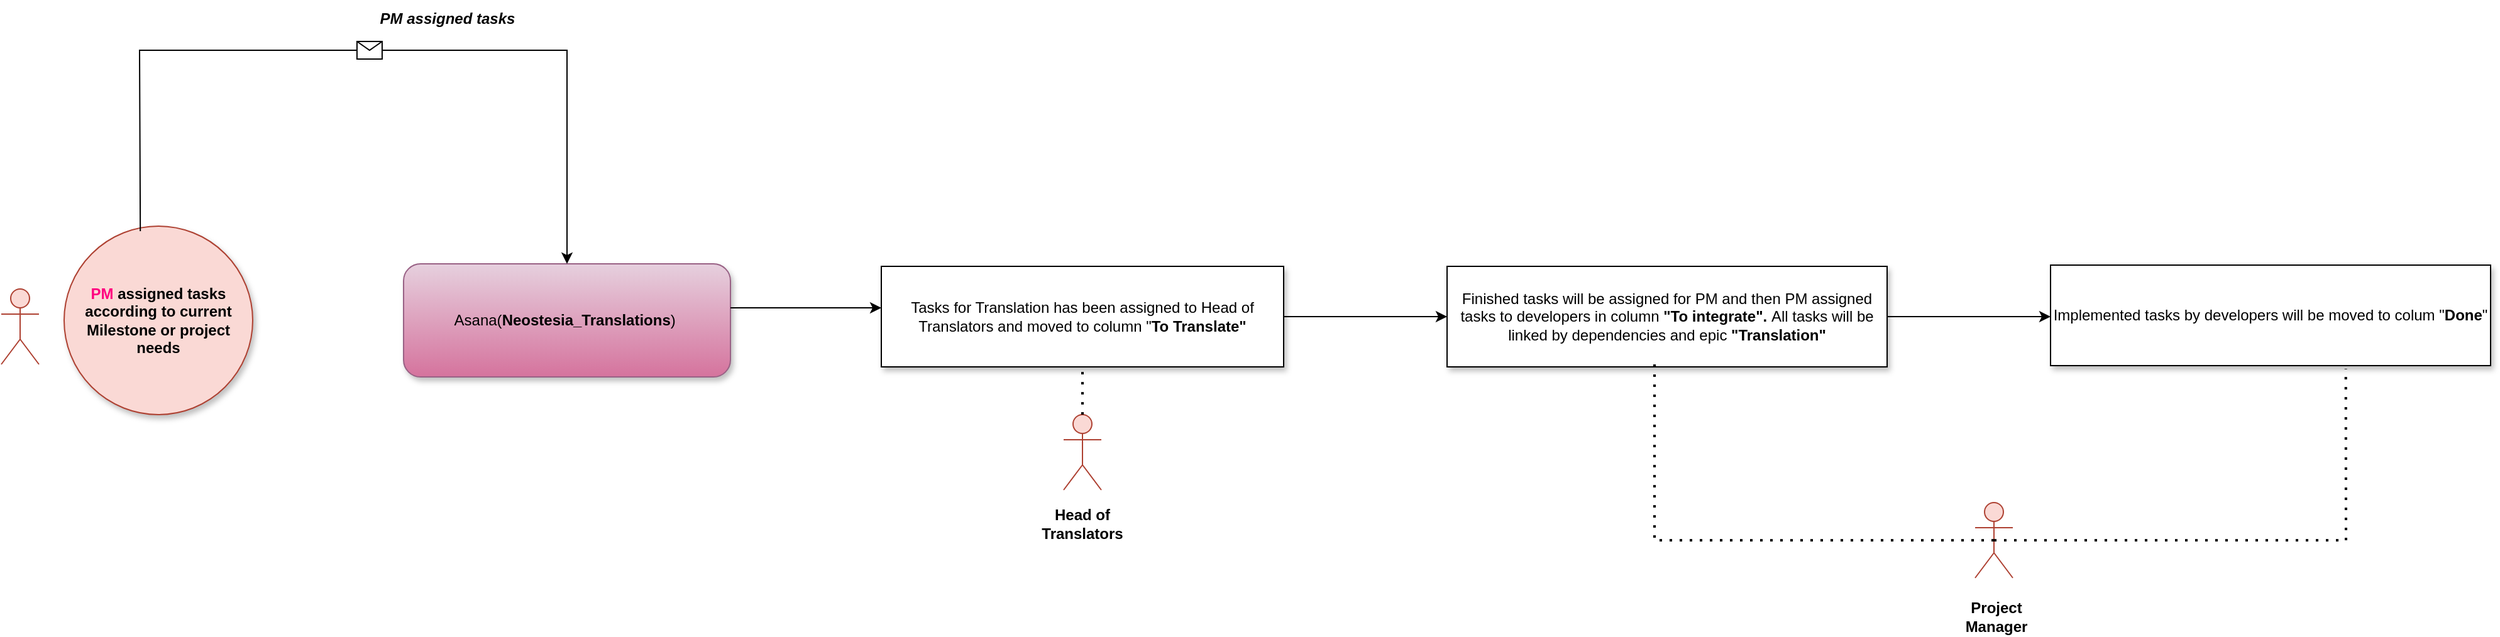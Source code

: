 <mxfile version="21.3.5" type="github">
  <diagram id="6IpWRTOvNhz4fQDFHxwE" name="Page-1">
    <mxGraphModel dx="2623" dy="1490" grid="1" gridSize="10" guides="0" tooltips="1" connect="1" arrows="1" fold="1" page="1" pageScale="1" pageWidth="850" pageHeight="1100" math="0" shadow="0">
      <root>
        <mxCell id="0" />
        <mxCell id="1" parent="0" />
        <mxCell id="fXu-zx2hqorw0dzWZYp2-77" value="Asana(&lt;b&gt;Neostesia_Translations&lt;/b&gt;)&amp;nbsp;" style="rounded=1;whiteSpace=wrap;html=1;fillColor=#e6d0de;strokeColor=#996185;shadow=1;gradientColor=#d5739d;" parent="1" vertex="1">
          <mxGeometry x="730" y="610" width="260" height="90" as="geometry" />
        </mxCell>
        <mxCell id="fXu-zx2hqorw0dzWZYp2-78" value="&lt;b&gt;&lt;font color=&quot;#ff0080&quot;&gt;PM&lt;/font&gt; assigned tasks according to current Milestone or project needs&lt;/b&gt;" style="ellipse;whiteSpace=wrap;html=1;fillColor=#fad9d5;strokeColor=#ae4132;shadow=1;" parent="1" vertex="1">
          <mxGeometry x="460" y="580" width="150" height="150" as="geometry" />
        </mxCell>
        <mxCell id="vcqUUj8RtbL1T8IDj6Kx-13" value="Actor" style="shape=umlActor;verticalLabelPosition=bottom;verticalAlign=top;html=1;outlineConnect=0;noLabel=1;fillColor=#fad9d5;strokeColor=#ae4132;" parent="1" vertex="1">
          <mxGeometry x="410" y="630" width="30" height="60" as="geometry" />
        </mxCell>
        <mxCell id="oM6ZGW8Rz1AFaY1xYlf1-5" value="" style="endArrow=classic;html=1;rounded=0;entryX=0.5;entryY=0;entryDx=0;entryDy=0;exitX=0.404;exitY=0.027;exitDx=0;exitDy=0;exitPerimeter=0;" parent="1" target="fXu-zx2hqorw0dzWZYp2-77" edge="1" source="fXu-zx2hqorw0dzWZYp2-78">
          <mxGeometry relative="1" as="geometry">
            <mxPoint x="520" y="500" as="sourcePoint" />
            <mxPoint x="740" y="850" as="targetPoint" />
            <Array as="points">
              <mxPoint x="520" y="440" />
              <mxPoint x="860" y="440" />
            </Array>
          </mxGeometry>
        </mxCell>
        <mxCell id="oM6ZGW8Rz1AFaY1xYlf1-6" value="" style="shape=message;html=1;outlineConnect=0;" parent="oM6ZGW8Rz1AFaY1xYlf1-5" vertex="1">
          <mxGeometry width="20" height="14" relative="1" as="geometry">
            <mxPoint x="-10" y="-7" as="offset" />
          </mxGeometry>
        </mxCell>
        <mxCell id="oM6ZGW8Rz1AFaY1xYlf1-18" value="Tasks for Translation has been assigned to Head of Translators and moved to column &quot;&lt;b&gt;To Translate&quot;&lt;/b&gt;" style="rounded=0;whiteSpace=wrap;html=1;shadow=1;" parent="1" vertex="1">
          <mxGeometry x="1110" y="612" width="320" height="80" as="geometry" />
        </mxCell>
        <mxCell id="oM6ZGW8Rz1AFaY1xYlf1-25" value="&lt;i&gt;&lt;b&gt;PM assigned tasks&lt;/b&gt;&lt;/i&gt;" style="text;html=1;strokeColor=none;fillColor=none;align=center;verticalAlign=middle;whiteSpace=wrap;rounded=0;" parent="1" vertex="1">
          <mxGeometry x="670" y="400" width="190" height="30" as="geometry" />
        </mxCell>
        <mxCell id="H_6kP9zhAVCkslabjDEE-8" value="" style="endArrow=classic;html=1;rounded=0;" parent="1" edge="1">
          <mxGeometry width="50" height="50" relative="1" as="geometry">
            <mxPoint x="990" y="645" as="sourcePoint" />
            <mxPoint x="1110" y="645" as="targetPoint" />
          </mxGeometry>
        </mxCell>
        <mxCell id="H_6kP9zhAVCkslabjDEE-10" value="Actor" style="shape=umlActor;verticalLabelPosition=bottom;verticalAlign=top;html=1;outlineConnect=0;noLabel=1;fillColor=#fad9d5;strokeColor=#ae4132;" parent="1" vertex="1">
          <mxGeometry x="1255" y="730" width="30" height="60" as="geometry" />
        </mxCell>
        <mxCell id="H_6kP9zhAVCkslabjDEE-14" value="&lt;b&gt;Head of Translators&lt;/b&gt;" style="text;html=1;strokeColor=none;fillColor=none;align=center;verticalAlign=middle;whiteSpace=wrap;rounded=0;" parent="1" vertex="1">
          <mxGeometry x="1240" y="802" width="60" height="30" as="geometry" />
        </mxCell>
        <mxCell id="3x5jrfoifH_RkQTQNntV-7" value="" style="endArrow=none;dashed=1;html=1;dashPattern=1 3;strokeWidth=2;rounded=0;exitX=0.5;exitY=0;exitDx=0;exitDy=0;exitPerimeter=0;entryX=0.5;entryY=1;entryDx=0;entryDy=0;" edge="1" parent="1" source="H_6kP9zhAVCkslabjDEE-10" target="oM6ZGW8Rz1AFaY1xYlf1-18">
          <mxGeometry width="50" height="50" relative="1" as="geometry">
            <mxPoint x="920" y="680" as="sourcePoint" />
            <mxPoint x="970" y="630" as="targetPoint" />
          </mxGeometry>
        </mxCell>
        <mxCell id="3x5jrfoifH_RkQTQNntV-8" value="Finished tasks will be assigned for PM and then PM assigned tasks to developers in column&lt;b&gt; &quot;To integrate&quot;. &lt;/b&gt;All tasks will be linked by dependencies and epic &lt;b&gt;&quot;Translation&quot;&lt;/b&gt;" style="rounded=0;whiteSpace=wrap;html=1;shadow=1;" vertex="1" parent="1">
          <mxGeometry x="1560" y="612" width="350" height="80" as="geometry" />
        </mxCell>
        <mxCell id="3x5jrfoifH_RkQTQNntV-9" value="Actor" style="shape=umlActor;verticalLabelPosition=bottom;verticalAlign=top;html=1;outlineConnect=0;noLabel=1;fillColor=#fad9d5;strokeColor=#ae4132;" vertex="1" parent="1">
          <mxGeometry x="1980" y="800" width="30" height="60" as="geometry" />
        </mxCell>
        <mxCell id="3x5jrfoifH_RkQTQNntV-10" value="&lt;b&gt;Project Manager&lt;/b&gt;" style="text;html=1;strokeColor=none;fillColor=none;align=center;verticalAlign=middle;whiteSpace=wrap;rounded=0;" vertex="1" parent="1">
          <mxGeometry x="1967" y="876" width="60" height="30" as="geometry" />
        </mxCell>
        <mxCell id="3x5jrfoifH_RkQTQNntV-11" value="" style="endArrow=none;dashed=1;html=1;dashPattern=1 3;strokeWidth=2;rounded=0;exitX=0.5;exitY=0.5;exitDx=0;exitDy=0;exitPerimeter=0;" edge="1" parent="1" source="3x5jrfoifH_RkQTQNntV-9">
          <mxGeometry width="50" height="50" relative="1" as="geometry">
            <mxPoint x="1440" y="710" as="sourcePoint" />
            <mxPoint x="1725" y="690" as="targetPoint" />
            <Array as="points">
              <mxPoint x="1725" y="830" />
            </Array>
          </mxGeometry>
        </mxCell>
        <mxCell id="3x5jrfoifH_RkQTQNntV-12" value="" style="endArrow=classic;html=1;rounded=0;exitX=1;exitY=0.5;exitDx=0;exitDy=0;entryX=0;entryY=0.5;entryDx=0;entryDy=0;" edge="1" parent="1" source="oM6ZGW8Rz1AFaY1xYlf1-18" target="3x5jrfoifH_RkQTQNntV-8">
          <mxGeometry width="50" height="50" relative="1" as="geometry">
            <mxPoint x="1440" y="710" as="sourcePoint" />
            <mxPoint x="1490" y="660" as="targetPoint" />
          </mxGeometry>
        </mxCell>
        <mxCell id="3x5jrfoifH_RkQTQNntV-13" value="" style="endArrow=classic;html=1;rounded=0;exitX=1;exitY=0.5;exitDx=0;exitDy=0;" edge="1" parent="1" source="3x5jrfoifH_RkQTQNntV-8">
          <mxGeometry width="50" height="50" relative="1" as="geometry">
            <mxPoint x="1960" y="710" as="sourcePoint" />
            <mxPoint x="2040" y="652" as="targetPoint" />
          </mxGeometry>
        </mxCell>
        <mxCell id="3x5jrfoifH_RkQTQNntV-14" value="Implemented tasks by developers will be moved to colum &quot;&lt;b&gt;Done&lt;/b&gt;&quot;" style="rounded=0;whiteSpace=wrap;html=1;shadow=1;" vertex="1" parent="1">
          <mxGeometry x="2040" y="611" width="350" height="80" as="geometry" />
        </mxCell>
        <mxCell id="3x5jrfoifH_RkQTQNntV-17" value="" style="endArrow=none;dashed=1;html=1;dashPattern=1 3;strokeWidth=2;rounded=0;exitX=0.5;exitY=0.5;exitDx=0;exitDy=0;exitPerimeter=0;entryX=0.671;entryY=1.033;entryDx=0;entryDy=0;entryPerimeter=0;" edge="1" parent="1" source="3x5jrfoifH_RkQTQNntV-9" target="3x5jrfoifH_RkQTQNntV-14">
          <mxGeometry width="50" height="50" relative="1" as="geometry">
            <mxPoint x="1800" y="740" as="sourcePoint" />
            <mxPoint x="1850" y="690" as="targetPoint" />
            <Array as="points">
              <mxPoint x="2275" y="830" />
            </Array>
          </mxGeometry>
        </mxCell>
      </root>
    </mxGraphModel>
  </diagram>
</mxfile>

